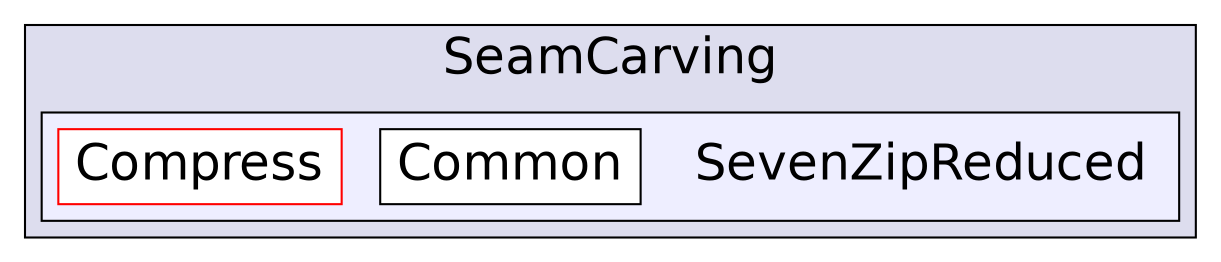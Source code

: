 digraph "C:/Users/nathanael/Documents/resizer/Plugins/SeamCarving/SevenZipReduced" {
  compound=true
  node [ fontsize="24", fontname="Helvetica"];
  edge [ labelfontsize="24", labelfontname="Helvetica"];
  subgraph clusterdir_5293a575f6e6fc58d67da2918ddeecba {
    graph [ bgcolor="#ddddee", pencolor="black", label="SeamCarving" fontname="Helvetica", fontsize="24", URL="dir_5293a575f6e6fc58d67da2918ddeecba.html"]
  subgraph clusterdir_7078388ffe2a13cf5c7a2d13892526a6 {
    graph [ bgcolor="#eeeeff", pencolor="black", label="" URL="dir_7078388ffe2a13cf5c7a2d13892526a6.html"];
    dir_7078388ffe2a13cf5c7a2d13892526a6 [shape=plaintext label="SevenZipReduced"];
    dir_d4e4f4f7d04100c53550a93481015a6b [shape=box label="Common" color="black" fillcolor="white" style="filled" URL="dir_d4e4f4f7d04100c53550a93481015a6b.html"];
    dir_53fd8875e9b0551f05374f8fd73272c4 [shape=box label="Compress" color="red" fillcolor="white" style="filled" URL="dir_53fd8875e9b0551f05374f8fd73272c4.html"];
  }
  }
}
